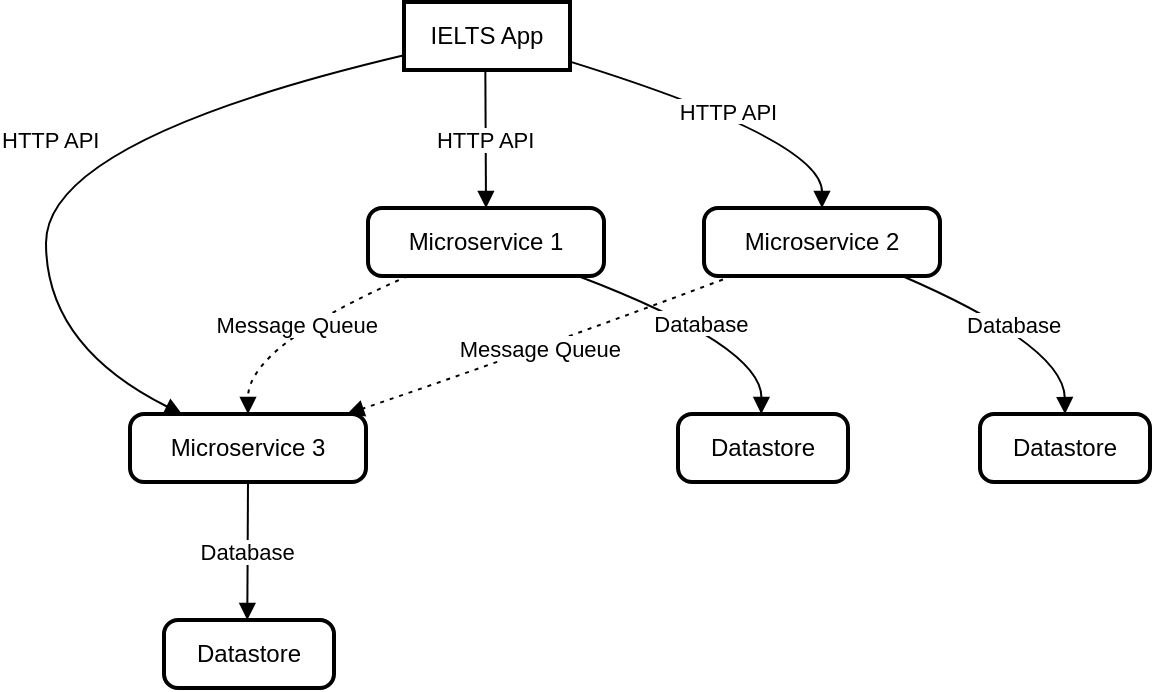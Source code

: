 <mxfile version="24.7.6">
  <diagram name="Страница — 1" id="3s2HldawPAiQNC0Kes5M">
    <mxGraphModel>
      <root>
        <mxCell id="0" />
        <mxCell id="1" parent="0" />
        <mxCell id="2" value="IELTS App" style="whiteSpace=wrap;strokeWidth=2;" vertex="1" parent="1">
          <mxGeometry x="211" width="83" height="34" as="geometry" />
        </mxCell>
        <mxCell id="3" value="Microservice 1" style="rounded=1;absoluteArcSize=1;arcSize=14;whiteSpace=wrap;strokeWidth=2;" vertex="1" parent="1">
          <mxGeometry x="193" y="103" width="118" height="34" as="geometry" />
        </mxCell>
        <mxCell id="4" value="Microservice 2" style="rounded=1;absoluteArcSize=1;arcSize=14;whiteSpace=wrap;strokeWidth=2;" vertex="1" parent="1">
          <mxGeometry x="361" y="103" width="118" height="34" as="geometry" />
        </mxCell>
        <mxCell id="5" value="Microservice 3" style="rounded=1;absoluteArcSize=1;arcSize=14;whiteSpace=wrap;strokeWidth=2;" vertex="1" parent="1">
          <mxGeometry x="74" y="206" width="118" height="34" as="geometry" />
        </mxCell>
        <mxCell id="6" value="Datastore" style="rounded=1;absoluteArcSize=1;arcSize=14;whiteSpace=wrap;strokeWidth=2;" vertex="1" parent="1">
          <mxGeometry x="348" y="206" width="85" height="34" as="geometry" />
        </mxCell>
        <mxCell id="7" value="Datastore" style="rounded=1;absoluteArcSize=1;arcSize=14;whiteSpace=wrap;strokeWidth=2;" vertex="1" parent="1">
          <mxGeometry x="499" y="206" width="85" height="34" as="geometry" />
        </mxCell>
        <mxCell id="8" value="Datastore" style="rounded=1;absoluteArcSize=1;arcSize=14;whiteSpace=wrap;strokeWidth=2;" vertex="1" parent="1">
          <mxGeometry x="91" y="309" width="85" height="34" as="geometry" />
        </mxCell>
        <mxCell id="9" value="HTTP API" style="curved=1;startArrow=none;endArrow=block;exitX=0.49;exitY=1;entryX=0.5;entryY=0;" edge="1" parent="1" source="2" target="3">
          <mxGeometry relative="1" as="geometry">
            <Array as="points" />
          </mxGeometry>
        </mxCell>
        <mxCell id="10" value="HTTP API" style="curved=1;startArrow=none;endArrow=block;exitX=0.99;exitY=0.87;entryX=0.5;entryY=0;" edge="1" parent="1" source="2" target="4">
          <mxGeometry relative="1" as="geometry">
            <Array as="points">
              <mxPoint x="420" y="69" />
            </Array>
          </mxGeometry>
        </mxCell>
        <mxCell id="11" value="HTTP API" style="curved=1;startArrow=none;endArrow=block;exitX=-0.01;exitY=0.79;entryX=0.22;entryY=0;" edge="1" parent="1" source="2" target="5">
          <mxGeometry relative="1" as="geometry">
            <Array as="points">
              <mxPoint x="32" y="69" />
              <mxPoint x="32" y="172" />
            </Array>
          </mxGeometry>
        </mxCell>
        <mxCell id="12" value="Database" style="curved=1;startArrow=none;endArrow=block;exitX=0.89;exitY=1;entryX=0.49;entryY=0;" edge="1" parent="1" source="3" target="6">
          <mxGeometry relative="1" as="geometry">
            <Array as="points">
              <mxPoint x="390" y="172" />
            </Array>
          </mxGeometry>
        </mxCell>
        <mxCell id="13" value="Database" style="curved=1;startArrow=none;endArrow=block;exitX=0.84;exitY=1;entryX=0.5;entryY=0;" edge="1" parent="1" source="4" target="7">
          <mxGeometry relative="1" as="geometry">
            <Array as="points">
              <mxPoint x="541" y="172" />
            </Array>
          </mxGeometry>
        </mxCell>
        <mxCell id="14" value="Database" style="curved=1;startArrow=none;endArrow=block;exitX=0.5;exitY=1;entryX=0.49;entryY=0;" edge="1" parent="1" source="5" target="8">
          <mxGeometry relative="1" as="geometry">
            <Array as="points" />
          </mxGeometry>
        </mxCell>
        <mxCell id="15" value="Message Queue" style="curved=1;dashed=1;dashPattern=2 3;startArrow=none;endArrow=block;exitX=0.17;exitY=1;entryX=0.5;entryY=0;" edge="1" parent="1" source="3" target="5">
          <mxGeometry relative="1" as="geometry">
            <Array as="points">
              <mxPoint x="133" y="172" />
            </Array>
          </mxGeometry>
        </mxCell>
        <mxCell id="16" value="Message Queue" style="curved=1;dashed=1;dashPattern=2 3;startArrow=none;endArrow=block;exitX=0.12;exitY=1;entryX=0.92;entryY=0;" edge="1" parent="1" source="4" target="5">
          <mxGeometry relative="1" as="geometry">
            <Array as="points">
              <mxPoint x="282" y="172" />
            </Array>
          </mxGeometry>
        </mxCell>
      </root>
    </mxGraphModel>
  </diagram>
</mxfile>

